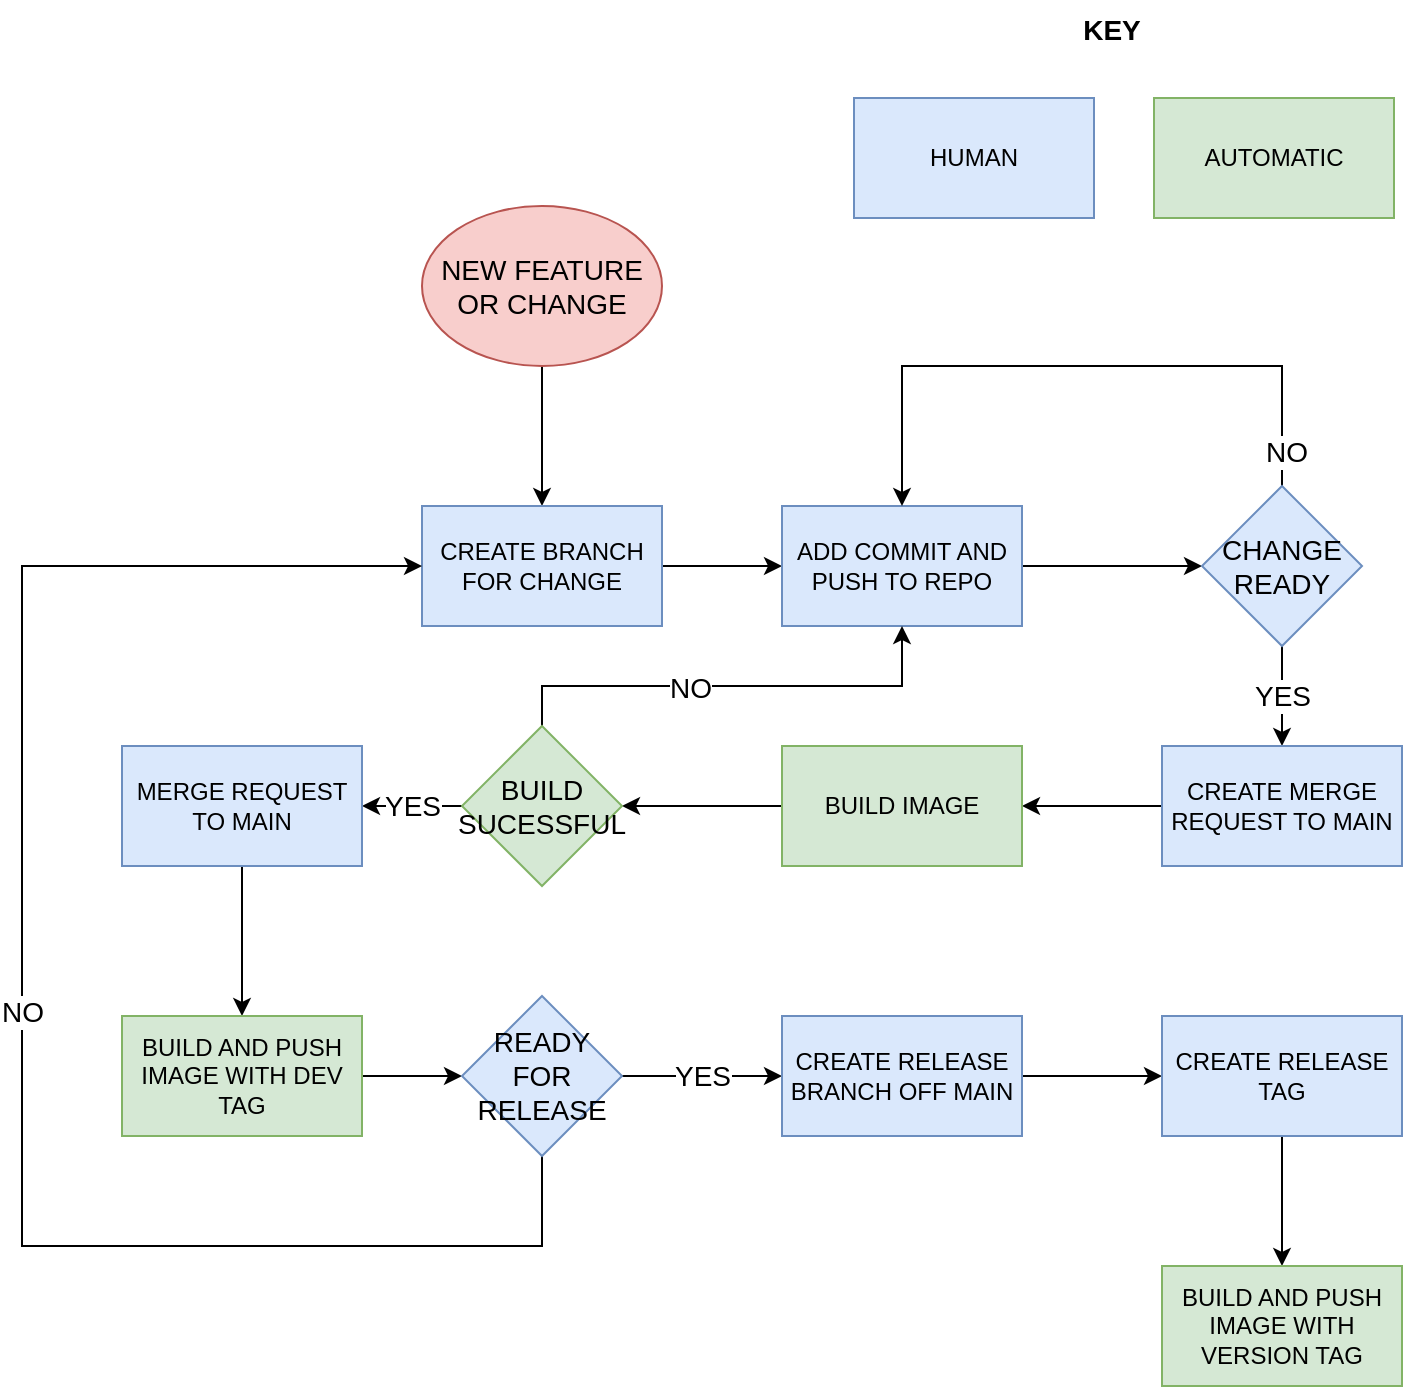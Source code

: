 <mxfile version="15.4.1" type="github">
  <diagram id="9J9F7_jm1cELa0e6smn7" name="Page-1">
    <mxGraphModel dx="1628" dy="703" grid="0" gridSize="10" guides="1" tooltips="1" connect="1" arrows="1" fold="1" page="0" pageScale="1" pageWidth="827" pageHeight="1169" math="0" shadow="0">
      <root>
        <mxCell id="0" />
        <mxCell id="1" parent="0" />
        <mxCell id="q3SY9Z04a5LSegk2IjPD-1" value="HUMAN" style="rounded=0;whiteSpace=wrap;html=1;fillColor=#dae8fc;strokeColor=#6c8ebf;" vertex="1" parent="1">
          <mxGeometry x="356" y="66" width="120" height="60" as="geometry" />
        </mxCell>
        <mxCell id="q3SY9Z04a5LSegk2IjPD-2" value="&lt;b&gt;&lt;font style=&quot;font-size: 14px&quot;&gt;KEY&lt;/font&gt;&lt;/b&gt;" style="text;html=1;strokeColor=none;fillColor=none;align=center;verticalAlign=middle;whiteSpace=wrap;rounded=0;" vertex="1" parent="1">
          <mxGeometry x="455" y="17" width="60" height="30" as="geometry" />
        </mxCell>
        <mxCell id="q3SY9Z04a5LSegk2IjPD-3" value="AUTOMATIC" style="rounded=0;whiteSpace=wrap;html=1;fillColor=#d5e8d4;strokeColor=#82b366;" vertex="1" parent="1">
          <mxGeometry x="506" y="66" width="120" height="60" as="geometry" />
        </mxCell>
        <mxCell id="q3SY9Z04a5LSegk2IjPD-17" style="edgeStyle=orthogonalEdgeStyle;rounded=0;orthogonalLoop=1;jettySize=auto;html=1;entryX=0.5;entryY=0;entryDx=0;entryDy=0;fontSize=14;" edge="1" parent="1" source="q3SY9Z04a5LSegk2IjPD-4" target="q3SY9Z04a5LSegk2IjPD-5">
          <mxGeometry relative="1" as="geometry" />
        </mxCell>
        <mxCell id="q3SY9Z04a5LSegk2IjPD-4" value="NEW FEATURE OR CHANGE" style="ellipse;whiteSpace=wrap;html=1;fontSize=14;fillColor=#f8cecc;strokeColor=#b85450;" vertex="1" parent="1">
          <mxGeometry x="140" y="120" width="120" height="80" as="geometry" />
        </mxCell>
        <mxCell id="q3SY9Z04a5LSegk2IjPD-18" style="edgeStyle=orthogonalEdgeStyle;rounded=0;orthogonalLoop=1;jettySize=auto;html=1;entryX=0;entryY=0.5;entryDx=0;entryDy=0;fontSize=14;" edge="1" parent="1" source="q3SY9Z04a5LSegk2IjPD-5" target="q3SY9Z04a5LSegk2IjPD-6">
          <mxGeometry relative="1" as="geometry" />
        </mxCell>
        <mxCell id="q3SY9Z04a5LSegk2IjPD-5" value="CREATE BRANCH FOR CHANGE" style="rounded=0;whiteSpace=wrap;html=1;fillColor=#dae8fc;strokeColor=#6c8ebf;" vertex="1" parent="1">
          <mxGeometry x="140" y="270" width="120" height="60" as="geometry" />
        </mxCell>
        <mxCell id="q3SY9Z04a5LSegk2IjPD-19" style="edgeStyle=orthogonalEdgeStyle;rounded=0;orthogonalLoop=1;jettySize=auto;html=1;entryX=0;entryY=0.5;entryDx=0;entryDy=0;fontSize=14;" edge="1" parent="1" source="q3SY9Z04a5LSegk2IjPD-6" target="q3SY9Z04a5LSegk2IjPD-7">
          <mxGeometry relative="1" as="geometry" />
        </mxCell>
        <mxCell id="q3SY9Z04a5LSegk2IjPD-6" value="ADD COMMIT AND PUSH TO REPO" style="rounded=0;whiteSpace=wrap;html=1;fillColor=#dae8fc;strokeColor=#6c8ebf;" vertex="1" parent="1">
          <mxGeometry x="320" y="270" width="120" height="60" as="geometry" />
        </mxCell>
        <mxCell id="q3SY9Z04a5LSegk2IjPD-20" value="YES" style="edgeStyle=orthogonalEdgeStyle;rounded=0;orthogonalLoop=1;jettySize=auto;html=1;entryX=0.5;entryY=0;entryDx=0;entryDy=0;fontSize=14;" edge="1" parent="1" source="q3SY9Z04a5LSegk2IjPD-7" target="q3SY9Z04a5LSegk2IjPD-8">
          <mxGeometry relative="1" as="geometry">
            <Array as="points">
              <mxPoint x="570" y="370" />
              <mxPoint x="570" y="370" />
            </Array>
          </mxGeometry>
        </mxCell>
        <mxCell id="q3SY9Z04a5LSegk2IjPD-28" style="edgeStyle=orthogonalEdgeStyle;rounded=0;orthogonalLoop=1;jettySize=auto;html=1;entryX=0.5;entryY=0;entryDx=0;entryDy=0;fontSize=14;" edge="1" parent="1" source="q3SY9Z04a5LSegk2IjPD-7" target="q3SY9Z04a5LSegk2IjPD-6">
          <mxGeometry relative="1" as="geometry">
            <Array as="points">
              <mxPoint x="570" y="200" />
              <mxPoint x="380" y="200" />
            </Array>
          </mxGeometry>
        </mxCell>
        <mxCell id="q3SY9Z04a5LSegk2IjPD-29" value="NO" style="edgeLabel;html=1;align=center;verticalAlign=middle;resizable=0;points=[];fontSize=14;" vertex="1" connectable="0" parent="q3SY9Z04a5LSegk2IjPD-28">
          <mxGeometry x="-0.892" y="-2" relative="1" as="geometry">
            <mxPoint as="offset" />
          </mxGeometry>
        </mxCell>
        <mxCell id="q3SY9Z04a5LSegk2IjPD-7" value="CHANGE READY" style="rhombus;whiteSpace=wrap;html=1;fontSize=14;fillColor=#dae8fc;strokeColor=#6c8ebf;" vertex="1" parent="1">
          <mxGeometry x="530" y="260" width="80" height="80" as="geometry" />
        </mxCell>
        <mxCell id="q3SY9Z04a5LSegk2IjPD-21" style="edgeStyle=orthogonalEdgeStyle;rounded=0;orthogonalLoop=1;jettySize=auto;html=1;entryX=1;entryY=0.5;entryDx=0;entryDy=0;fontSize=14;" edge="1" parent="1" source="q3SY9Z04a5LSegk2IjPD-8" target="q3SY9Z04a5LSegk2IjPD-9">
          <mxGeometry relative="1" as="geometry" />
        </mxCell>
        <mxCell id="q3SY9Z04a5LSegk2IjPD-8" value="CREATE MERGE REQUEST TO MAIN" style="rounded=0;whiteSpace=wrap;html=1;fillColor=#dae8fc;strokeColor=#6c8ebf;" vertex="1" parent="1">
          <mxGeometry x="510" y="390" width="120" height="60" as="geometry" />
        </mxCell>
        <mxCell id="q3SY9Z04a5LSegk2IjPD-22" style="edgeStyle=orthogonalEdgeStyle;rounded=0;orthogonalLoop=1;jettySize=auto;html=1;entryX=1;entryY=0.5;entryDx=0;entryDy=0;fontSize=14;" edge="1" parent="1" source="q3SY9Z04a5LSegk2IjPD-9" target="q3SY9Z04a5LSegk2IjPD-10">
          <mxGeometry relative="1" as="geometry" />
        </mxCell>
        <mxCell id="q3SY9Z04a5LSegk2IjPD-9" value="BUILD IMAGE" style="rounded=0;whiteSpace=wrap;html=1;fillColor=#d5e8d4;strokeColor=#82b366;" vertex="1" parent="1">
          <mxGeometry x="320" y="390" width="120" height="60" as="geometry" />
        </mxCell>
        <mxCell id="q3SY9Z04a5LSegk2IjPD-23" value="YES" style="edgeStyle=orthogonalEdgeStyle;rounded=0;orthogonalLoop=1;jettySize=auto;html=1;entryX=1;entryY=0.5;entryDx=0;entryDy=0;fontSize=14;" edge="1" parent="1" source="q3SY9Z04a5LSegk2IjPD-10" target="q3SY9Z04a5LSegk2IjPD-11">
          <mxGeometry relative="1" as="geometry" />
        </mxCell>
        <mxCell id="q3SY9Z04a5LSegk2IjPD-31" style="edgeStyle=orthogonalEdgeStyle;rounded=0;orthogonalLoop=1;jettySize=auto;html=1;fontSize=14;" edge="1" parent="1" source="q3SY9Z04a5LSegk2IjPD-10" target="q3SY9Z04a5LSegk2IjPD-6">
          <mxGeometry relative="1" as="geometry">
            <Array as="points">
              <mxPoint x="200" y="360" />
              <mxPoint x="380" y="360" />
            </Array>
          </mxGeometry>
        </mxCell>
        <mxCell id="q3SY9Z04a5LSegk2IjPD-33" value="NO" style="edgeLabel;html=1;align=center;verticalAlign=middle;resizable=0;points=[];fontSize=14;" vertex="1" connectable="0" parent="q3SY9Z04a5LSegk2IjPD-31">
          <mxGeometry x="-0.188" y="-1" relative="1" as="geometry">
            <mxPoint as="offset" />
          </mxGeometry>
        </mxCell>
        <mxCell id="q3SY9Z04a5LSegk2IjPD-10" value="BUILD&lt;br&gt;SUCESSFUL" style="rhombus;whiteSpace=wrap;html=1;fontSize=14;fillColor=#d5e8d4;strokeColor=#82b366;" vertex="1" parent="1">
          <mxGeometry x="160" y="380" width="80" height="80" as="geometry" />
        </mxCell>
        <mxCell id="q3SY9Z04a5LSegk2IjPD-24" style="edgeStyle=orthogonalEdgeStyle;rounded=0;orthogonalLoop=1;jettySize=auto;html=1;fontSize=14;" edge="1" parent="1" source="q3SY9Z04a5LSegk2IjPD-11" target="q3SY9Z04a5LSegk2IjPD-12">
          <mxGeometry relative="1" as="geometry" />
        </mxCell>
        <mxCell id="q3SY9Z04a5LSegk2IjPD-11" value="MERGE REQUEST TO MAIN" style="rounded=0;whiteSpace=wrap;html=1;fillColor=#dae8fc;strokeColor=#6c8ebf;" vertex="1" parent="1">
          <mxGeometry x="-10" y="390" width="120" height="60" as="geometry" />
        </mxCell>
        <mxCell id="q3SY9Z04a5LSegk2IjPD-25" style="edgeStyle=orthogonalEdgeStyle;rounded=0;orthogonalLoop=1;jettySize=auto;html=1;entryX=0;entryY=0.5;entryDx=0;entryDy=0;fontSize=14;" edge="1" parent="1" source="q3SY9Z04a5LSegk2IjPD-12" target="q3SY9Z04a5LSegk2IjPD-13">
          <mxGeometry relative="1" as="geometry" />
        </mxCell>
        <mxCell id="q3SY9Z04a5LSegk2IjPD-12" value="BUILD AND PUSH IMAGE WITH DEV TAG" style="rounded=0;whiteSpace=wrap;html=1;fillColor=#d5e8d4;strokeColor=#82b366;" vertex="1" parent="1">
          <mxGeometry x="-10" y="525" width="120" height="60" as="geometry" />
        </mxCell>
        <mxCell id="q3SY9Z04a5LSegk2IjPD-26" value="YES" style="edgeStyle=orthogonalEdgeStyle;rounded=0;orthogonalLoop=1;jettySize=auto;html=1;entryX=0;entryY=0.5;entryDx=0;entryDy=0;fontSize=14;" edge="1" parent="1" source="q3SY9Z04a5LSegk2IjPD-13" target="q3SY9Z04a5LSegk2IjPD-14">
          <mxGeometry relative="1" as="geometry" />
        </mxCell>
        <mxCell id="q3SY9Z04a5LSegk2IjPD-35" value="NO" style="edgeStyle=orthogonalEdgeStyle;rounded=0;orthogonalLoop=1;jettySize=auto;html=1;entryX=0;entryY=0.5;entryDx=0;entryDy=0;fontSize=14;" edge="1" parent="1" source="q3SY9Z04a5LSegk2IjPD-13" target="q3SY9Z04a5LSegk2IjPD-5">
          <mxGeometry relative="1" as="geometry">
            <Array as="points">
              <mxPoint x="200" y="640" />
              <mxPoint x="-60" y="640" />
              <mxPoint x="-60" y="300" />
            </Array>
          </mxGeometry>
        </mxCell>
        <mxCell id="q3SY9Z04a5LSegk2IjPD-13" value="READY FOR RELEASE" style="rhombus;whiteSpace=wrap;html=1;fontSize=14;fillColor=#dae8fc;strokeColor=#6c8ebf;" vertex="1" parent="1">
          <mxGeometry x="160" y="515" width="80" height="80" as="geometry" />
        </mxCell>
        <mxCell id="q3SY9Z04a5LSegk2IjPD-27" style="edgeStyle=orthogonalEdgeStyle;rounded=0;orthogonalLoop=1;jettySize=auto;html=1;entryX=0;entryY=0.5;entryDx=0;entryDy=0;fontSize=14;" edge="1" parent="1" source="q3SY9Z04a5LSegk2IjPD-14" target="q3SY9Z04a5LSegk2IjPD-15">
          <mxGeometry relative="1" as="geometry" />
        </mxCell>
        <mxCell id="q3SY9Z04a5LSegk2IjPD-14" value="CREATE RELEASE BRANCH OFF MAIN" style="rounded=0;whiteSpace=wrap;html=1;fillColor=#dae8fc;strokeColor=#6c8ebf;" vertex="1" parent="1">
          <mxGeometry x="320" y="525" width="120" height="60" as="geometry" />
        </mxCell>
        <mxCell id="q3SY9Z04a5LSegk2IjPD-36" style="edgeStyle=orthogonalEdgeStyle;rounded=0;orthogonalLoop=1;jettySize=auto;html=1;entryX=0.5;entryY=0;entryDx=0;entryDy=0;fontSize=14;" edge="1" parent="1" source="q3SY9Z04a5LSegk2IjPD-15" target="q3SY9Z04a5LSegk2IjPD-16">
          <mxGeometry relative="1" as="geometry" />
        </mxCell>
        <mxCell id="q3SY9Z04a5LSegk2IjPD-15" value="CREATE RELEASE TAG" style="rounded=0;whiteSpace=wrap;html=1;fillColor=#dae8fc;strokeColor=#6c8ebf;" vertex="1" parent="1">
          <mxGeometry x="510" y="525" width="120" height="60" as="geometry" />
        </mxCell>
        <mxCell id="q3SY9Z04a5LSegk2IjPD-16" value="BUILD AND PUSH IMAGE WITH VERSION TAG" style="rounded=0;whiteSpace=wrap;html=1;fillColor=#d5e8d4;strokeColor=#82b366;" vertex="1" parent="1">
          <mxGeometry x="510" y="650" width="120" height="60" as="geometry" />
        </mxCell>
      </root>
    </mxGraphModel>
  </diagram>
</mxfile>
